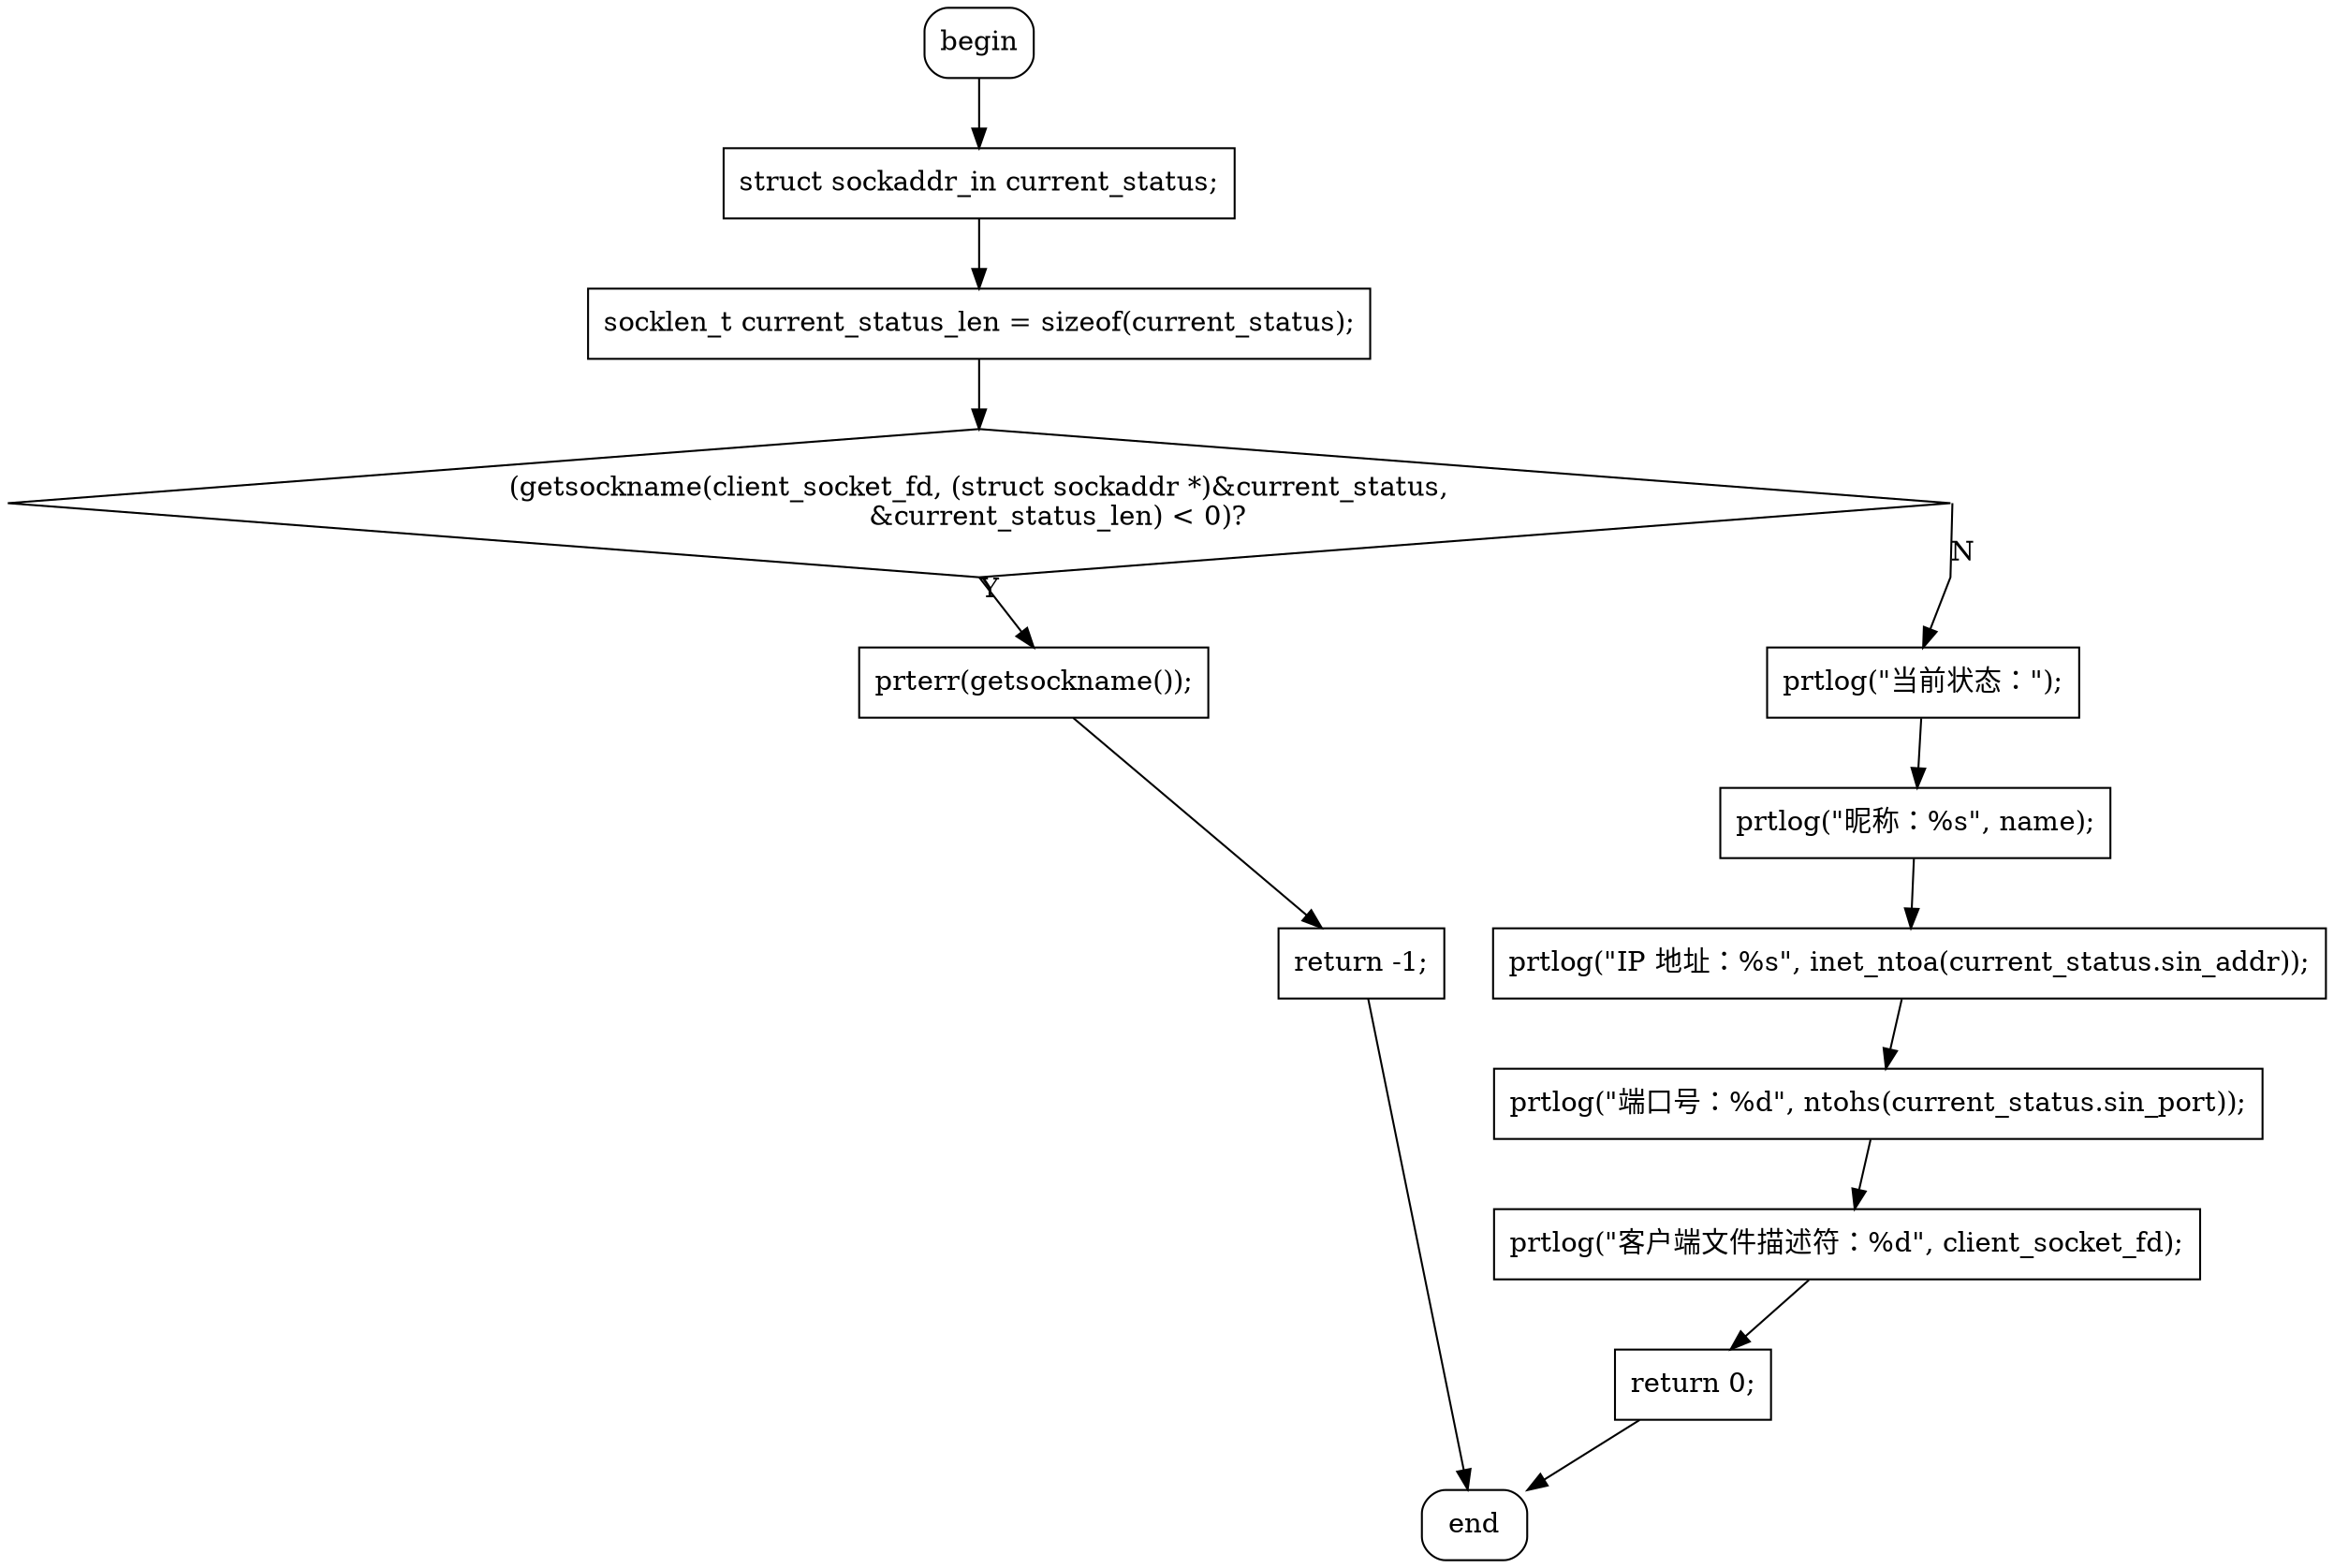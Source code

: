 digraph {
graph [splines=polyline];
D0 [shape=box, style=rounded, label="begin"];
{rank = sink; D1 [shape=box, style=rounded, label="end"];}
D4 [shape=box, label="struct sockaddr_in current_status;"];
D6 [shape=box, label="socklen_t current_status_len = sizeof(current_status);"];
D8 [shape=diamond, label="(getsockname(client_socket_fd, (struct sockaddr *)&current_status,
                  &current_status_len) < 0)?"];
D13 [shape=box, label="prterr(getsockname());"];
D15 [shape=box, label="return -1;"];
D17 [shape=box, label="prtlog(\"当前状态：\");"];
D19 [shape=box, label="prtlog(\"昵称：%s\", name);"];
D21 [shape=box, label="prtlog(\"IP 地址：%s\", inet_ntoa(current_status.sin_addr));"];
D23 [shape=box, label="prtlog(\"端口号：%d\", ntohs(current_status.sin_port));"];
D25 [shape=box, label="prtlog(\"客户端文件描述符：%d\", client_socket_fd);"];
D27 [shape=box, label="return 0;"];
D4 -> D6;
D6 -> D8;
D8:e -> D17:n [xlabel=N];
D8:s -> D13:n [xlabel=Y];
D17 -> D19;
D15 -> D1;
D13 -> D15;
D19 -> D21;
D21 -> D23;
D23 -> D25;
D25 -> D27;
D27 -> D1;
D0 -> D4;
}
